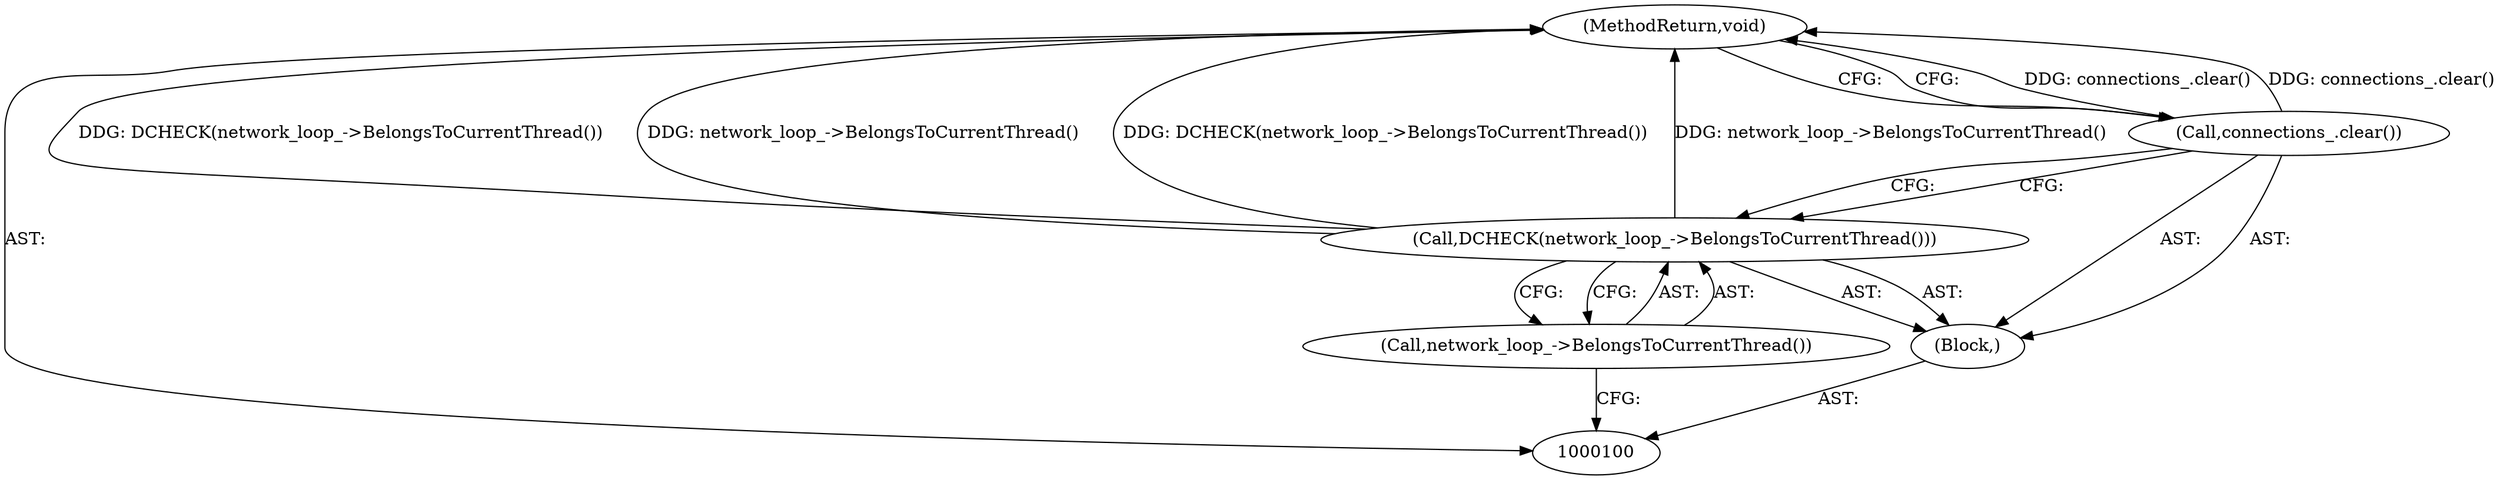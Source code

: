 digraph "0_Chrome_a46bcef82b29d30836a0f26226e3d4aca4fa9612_31" {
"1000105" [label="(MethodReturn,void)"];
"1000101" [label="(Block,)"];
"1000102" [label="(Call,DCHECK(network_loop_->BelongsToCurrentThread()))"];
"1000103" [label="(Call,network_loop_->BelongsToCurrentThread())"];
"1000104" [label="(Call,connections_.clear())"];
"1000105" -> "1000100"  [label="AST: "];
"1000105" -> "1000104"  [label="CFG: "];
"1000104" -> "1000105"  [label="DDG: connections_.clear()"];
"1000102" -> "1000105"  [label="DDG: DCHECK(network_loop_->BelongsToCurrentThread())"];
"1000102" -> "1000105"  [label="DDG: network_loop_->BelongsToCurrentThread()"];
"1000101" -> "1000100"  [label="AST: "];
"1000102" -> "1000101"  [label="AST: "];
"1000104" -> "1000101"  [label="AST: "];
"1000102" -> "1000101"  [label="AST: "];
"1000102" -> "1000103"  [label="CFG: "];
"1000103" -> "1000102"  [label="AST: "];
"1000104" -> "1000102"  [label="CFG: "];
"1000102" -> "1000105"  [label="DDG: DCHECK(network_loop_->BelongsToCurrentThread())"];
"1000102" -> "1000105"  [label="DDG: network_loop_->BelongsToCurrentThread()"];
"1000103" -> "1000102"  [label="AST: "];
"1000103" -> "1000100"  [label="CFG: "];
"1000102" -> "1000103"  [label="CFG: "];
"1000104" -> "1000101"  [label="AST: "];
"1000104" -> "1000102"  [label="CFG: "];
"1000105" -> "1000104"  [label="CFG: "];
"1000104" -> "1000105"  [label="DDG: connections_.clear()"];
}
